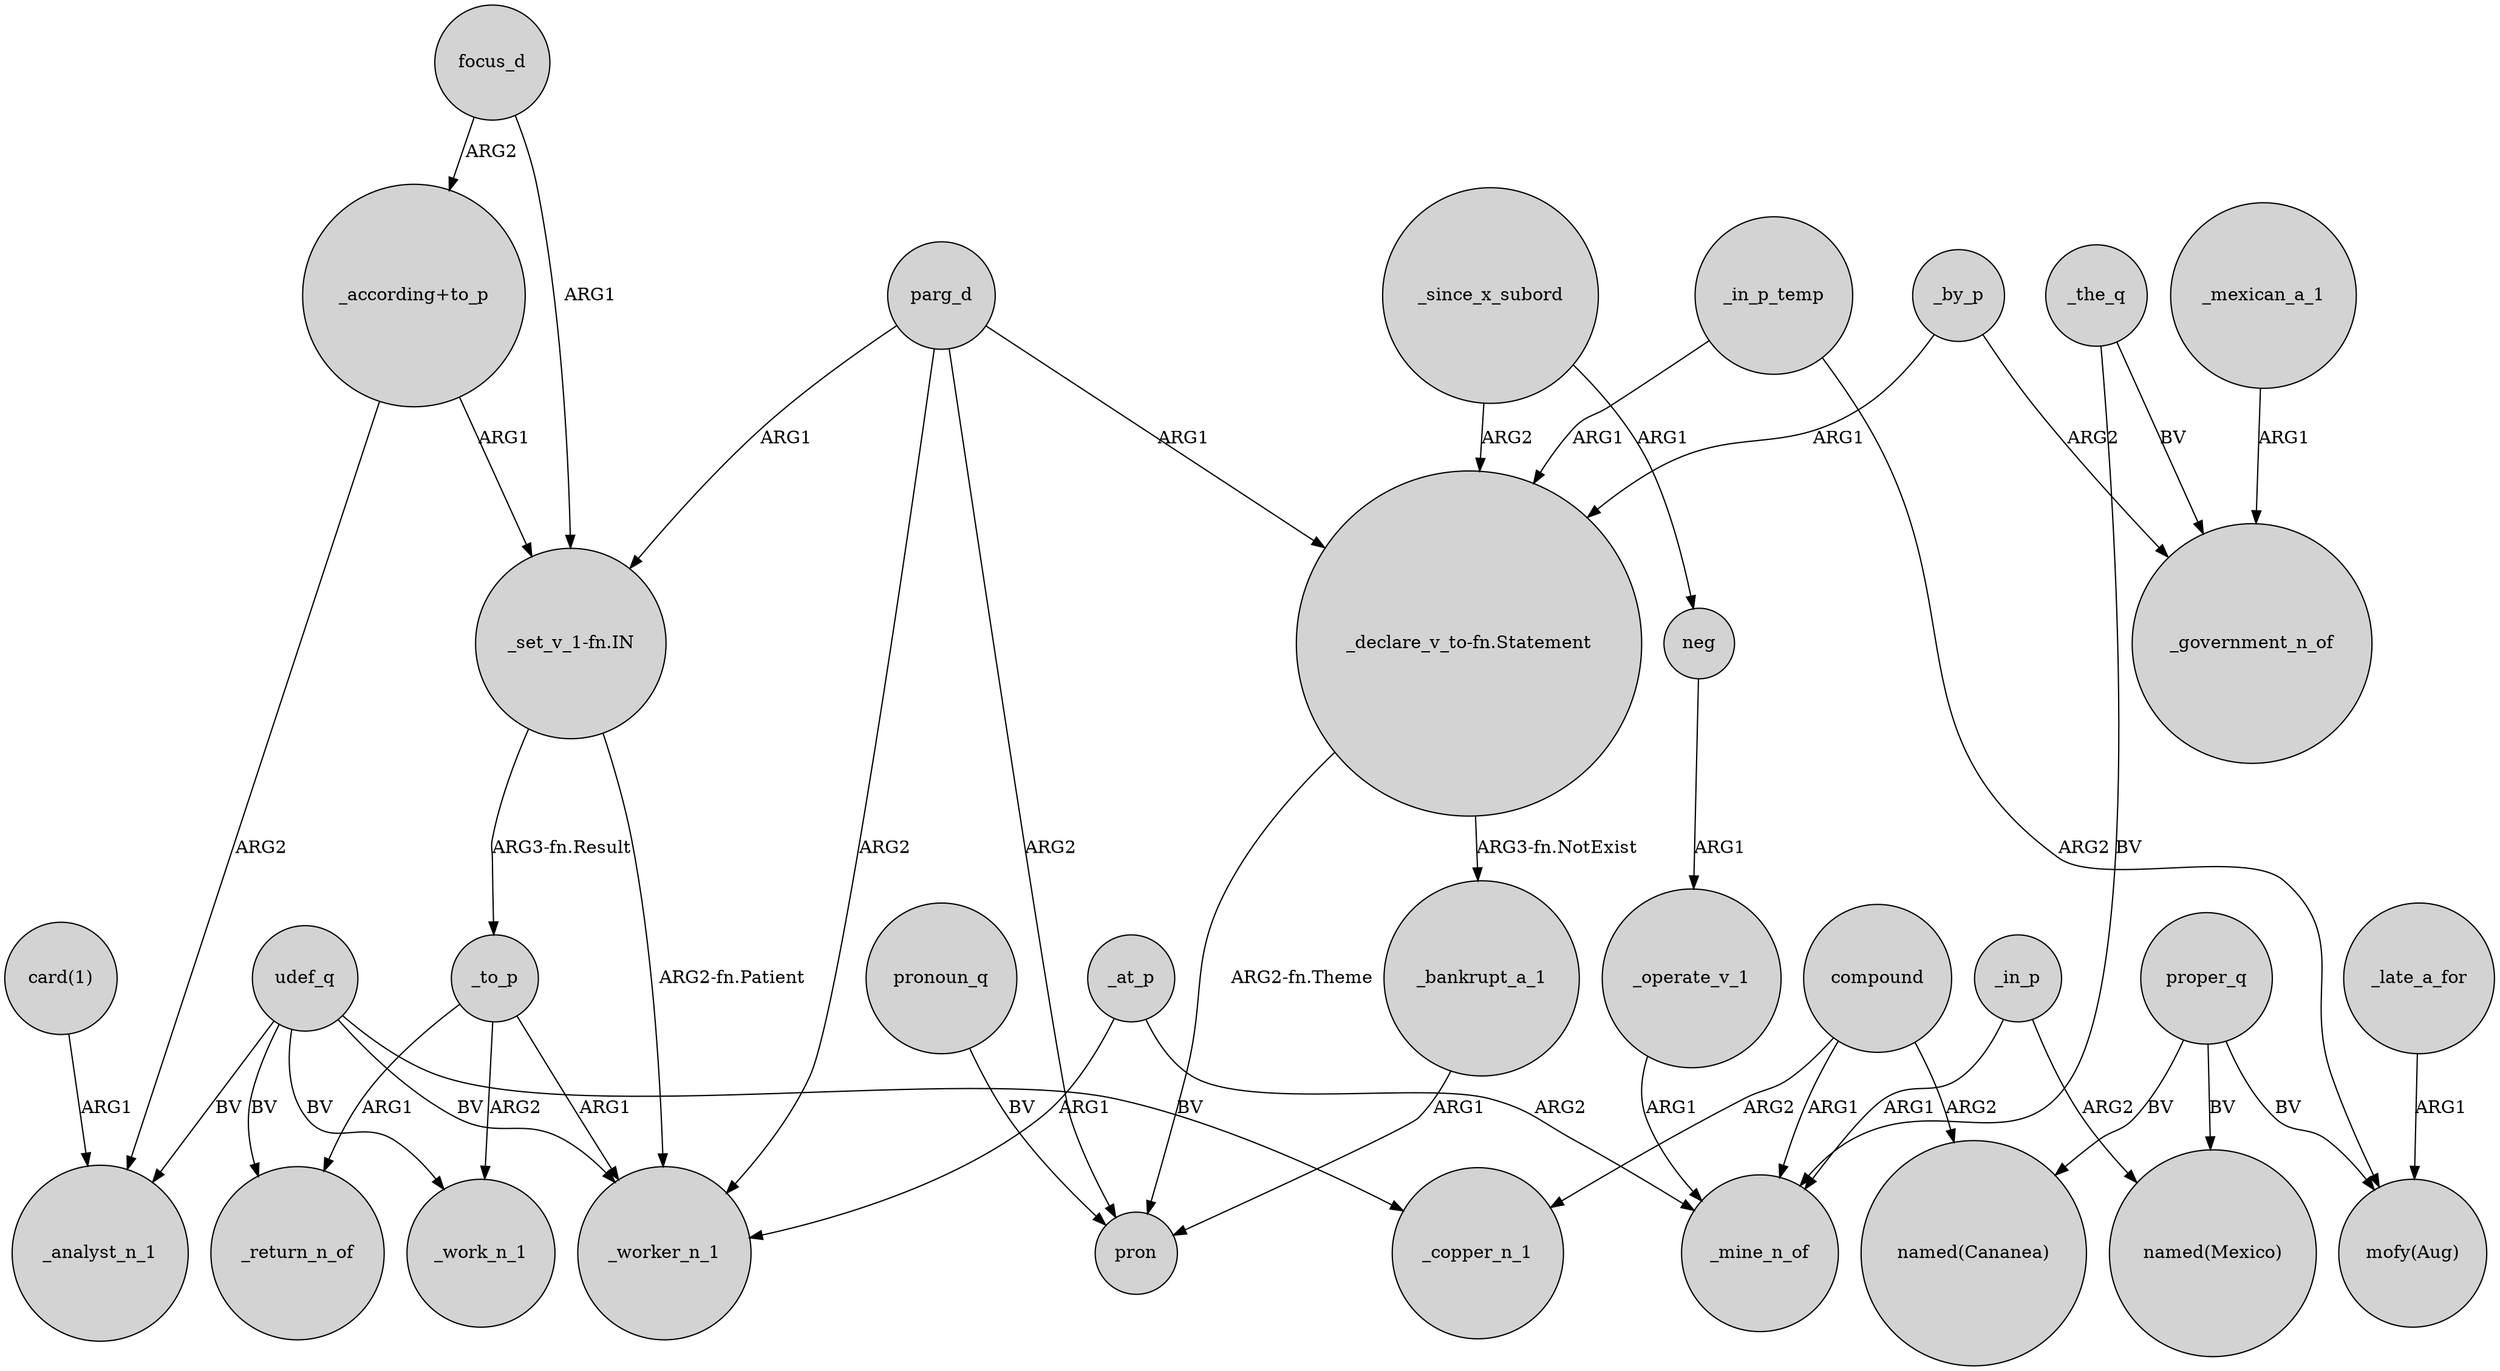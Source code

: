 digraph {
	node [shape=circle style=filled]
	_operate_v_1 -> _mine_n_of [label=ARG1]
	"card(1)" -> _analyst_n_1 [label=ARG1]
	udef_q -> _copper_n_1 [label=BV]
	_at_p -> _mine_n_of [label=ARG2]
	_by_p -> "_declare_v_to-fn.Statement" [label=ARG1]
	"_according+to_p" -> _analyst_n_1 [label=ARG2]
	_to_p -> _return_n_of [label=ARG1]
	udef_q -> _return_n_of [label=BV]
	udef_q -> _worker_n_1 [label=BV]
	_mexican_a_1 -> _government_n_of [label=ARG1]
	_in_p_temp -> "_declare_v_to-fn.Statement" [label=ARG1]
	compound -> "named(Cananea)" [label=ARG2]
	focus_d -> "_set_v_1-fn.IN" [label=ARG1]
	neg -> _operate_v_1 [label=ARG1]
	"_set_v_1-fn.IN" -> _to_p [label="ARG3-fn.Result"]
	_bankrupt_a_1 -> pron [label=ARG1]
	_at_p -> _worker_n_1 [label=ARG1]
	parg_d -> pron [label=ARG2]
	proper_q -> "named(Cananea)" [label=BV]
	proper_q -> "named(Mexico)" [label=BV]
	"_declare_v_to-fn.Statement" -> pron [label="ARG2-fn.Theme"]
	pronoun_q -> pron [label=BV]
	_in_p_temp -> "mofy(Aug)" [label=ARG2]
	_to_p -> _worker_n_1 [label=ARG1]
	_the_q -> _mine_n_of [label=BV]
	proper_q -> "mofy(Aug)" [label=BV]
	compound -> _mine_n_of [label=ARG1]
	focus_d -> "_according+to_p" [label=ARG2]
	_to_p -> _work_n_1 [label=ARG2]
	_late_a_for -> "mofy(Aug)" [label=ARG1]
	"_declare_v_to-fn.Statement" -> _bankrupt_a_1 [label="ARG3-fn.NotExist"]
	_the_q -> _government_n_of [label=BV]
	_in_p -> _mine_n_of [label=ARG1]
	compound -> _copper_n_1 [label=ARG2]
	_since_x_subord -> neg [label=ARG1]
	_by_p -> _government_n_of [label=ARG2]
	parg_d -> "_declare_v_to-fn.Statement" [label=ARG1]
	"_according+to_p" -> "_set_v_1-fn.IN" [label=ARG1]
	parg_d -> "_set_v_1-fn.IN" [label=ARG1]
	_since_x_subord -> "_declare_v_to-fn.Statement" [label=ARG2]
	udef_q -> _analyst_n_1 [label=BV]
	parg_d -> _worker_n_1 [label=ARG2]
	"_set_v_1-fn.IN" -> _worker_n_1 [label="ARG2-fn.Patient"]
	_in_p -> "named(Mexico)" [label=ARG2]
	udef_q -> _work_n_1 [label=BV]
}
